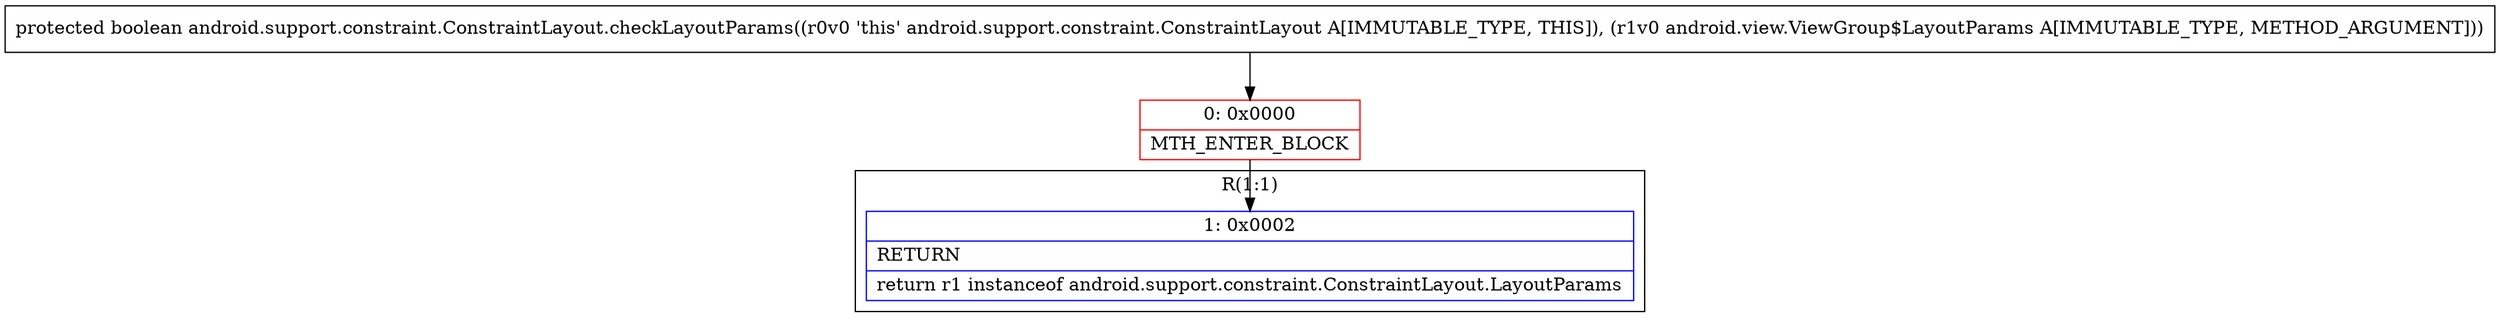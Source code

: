 digraph "CFG forandroid.support.constraint.ConstraintLayout.checkLayoutParams(Landroid\/view\/ViewGroup$LayoutParams;)Z" {
subgraph cluster_Region_2063613723 {
label = "R(1:1)";
node [shape=record,color=blue];
Node_1 [shape=record,label="{1\:\ 0x0002|RETURN\l|return r1 instanceof android.support.constraint.ConstraintLayout.LayoutParams\l}"];
}
Node_0 [shape=record,color=red,label="{0\:\ 0x0000|MTH_ENTER_BLOCK\l}"];
MethodNode[shape=record,label="{protected boolean android.support.constraint.ConstraintLayout.checkLayoutParams((r0v0 'this' android.support.constraint.ConstraintLayout A[IMMUTABLE_TYPE, THIS]), (r1v0 android.view.ViewGroup$LayoutParams A[IMMUTABLE_TYPE, METHOD_ARGUMENT])) }"];
MethodNode -> Node_0;
Node_0 -> Node_1;
}


